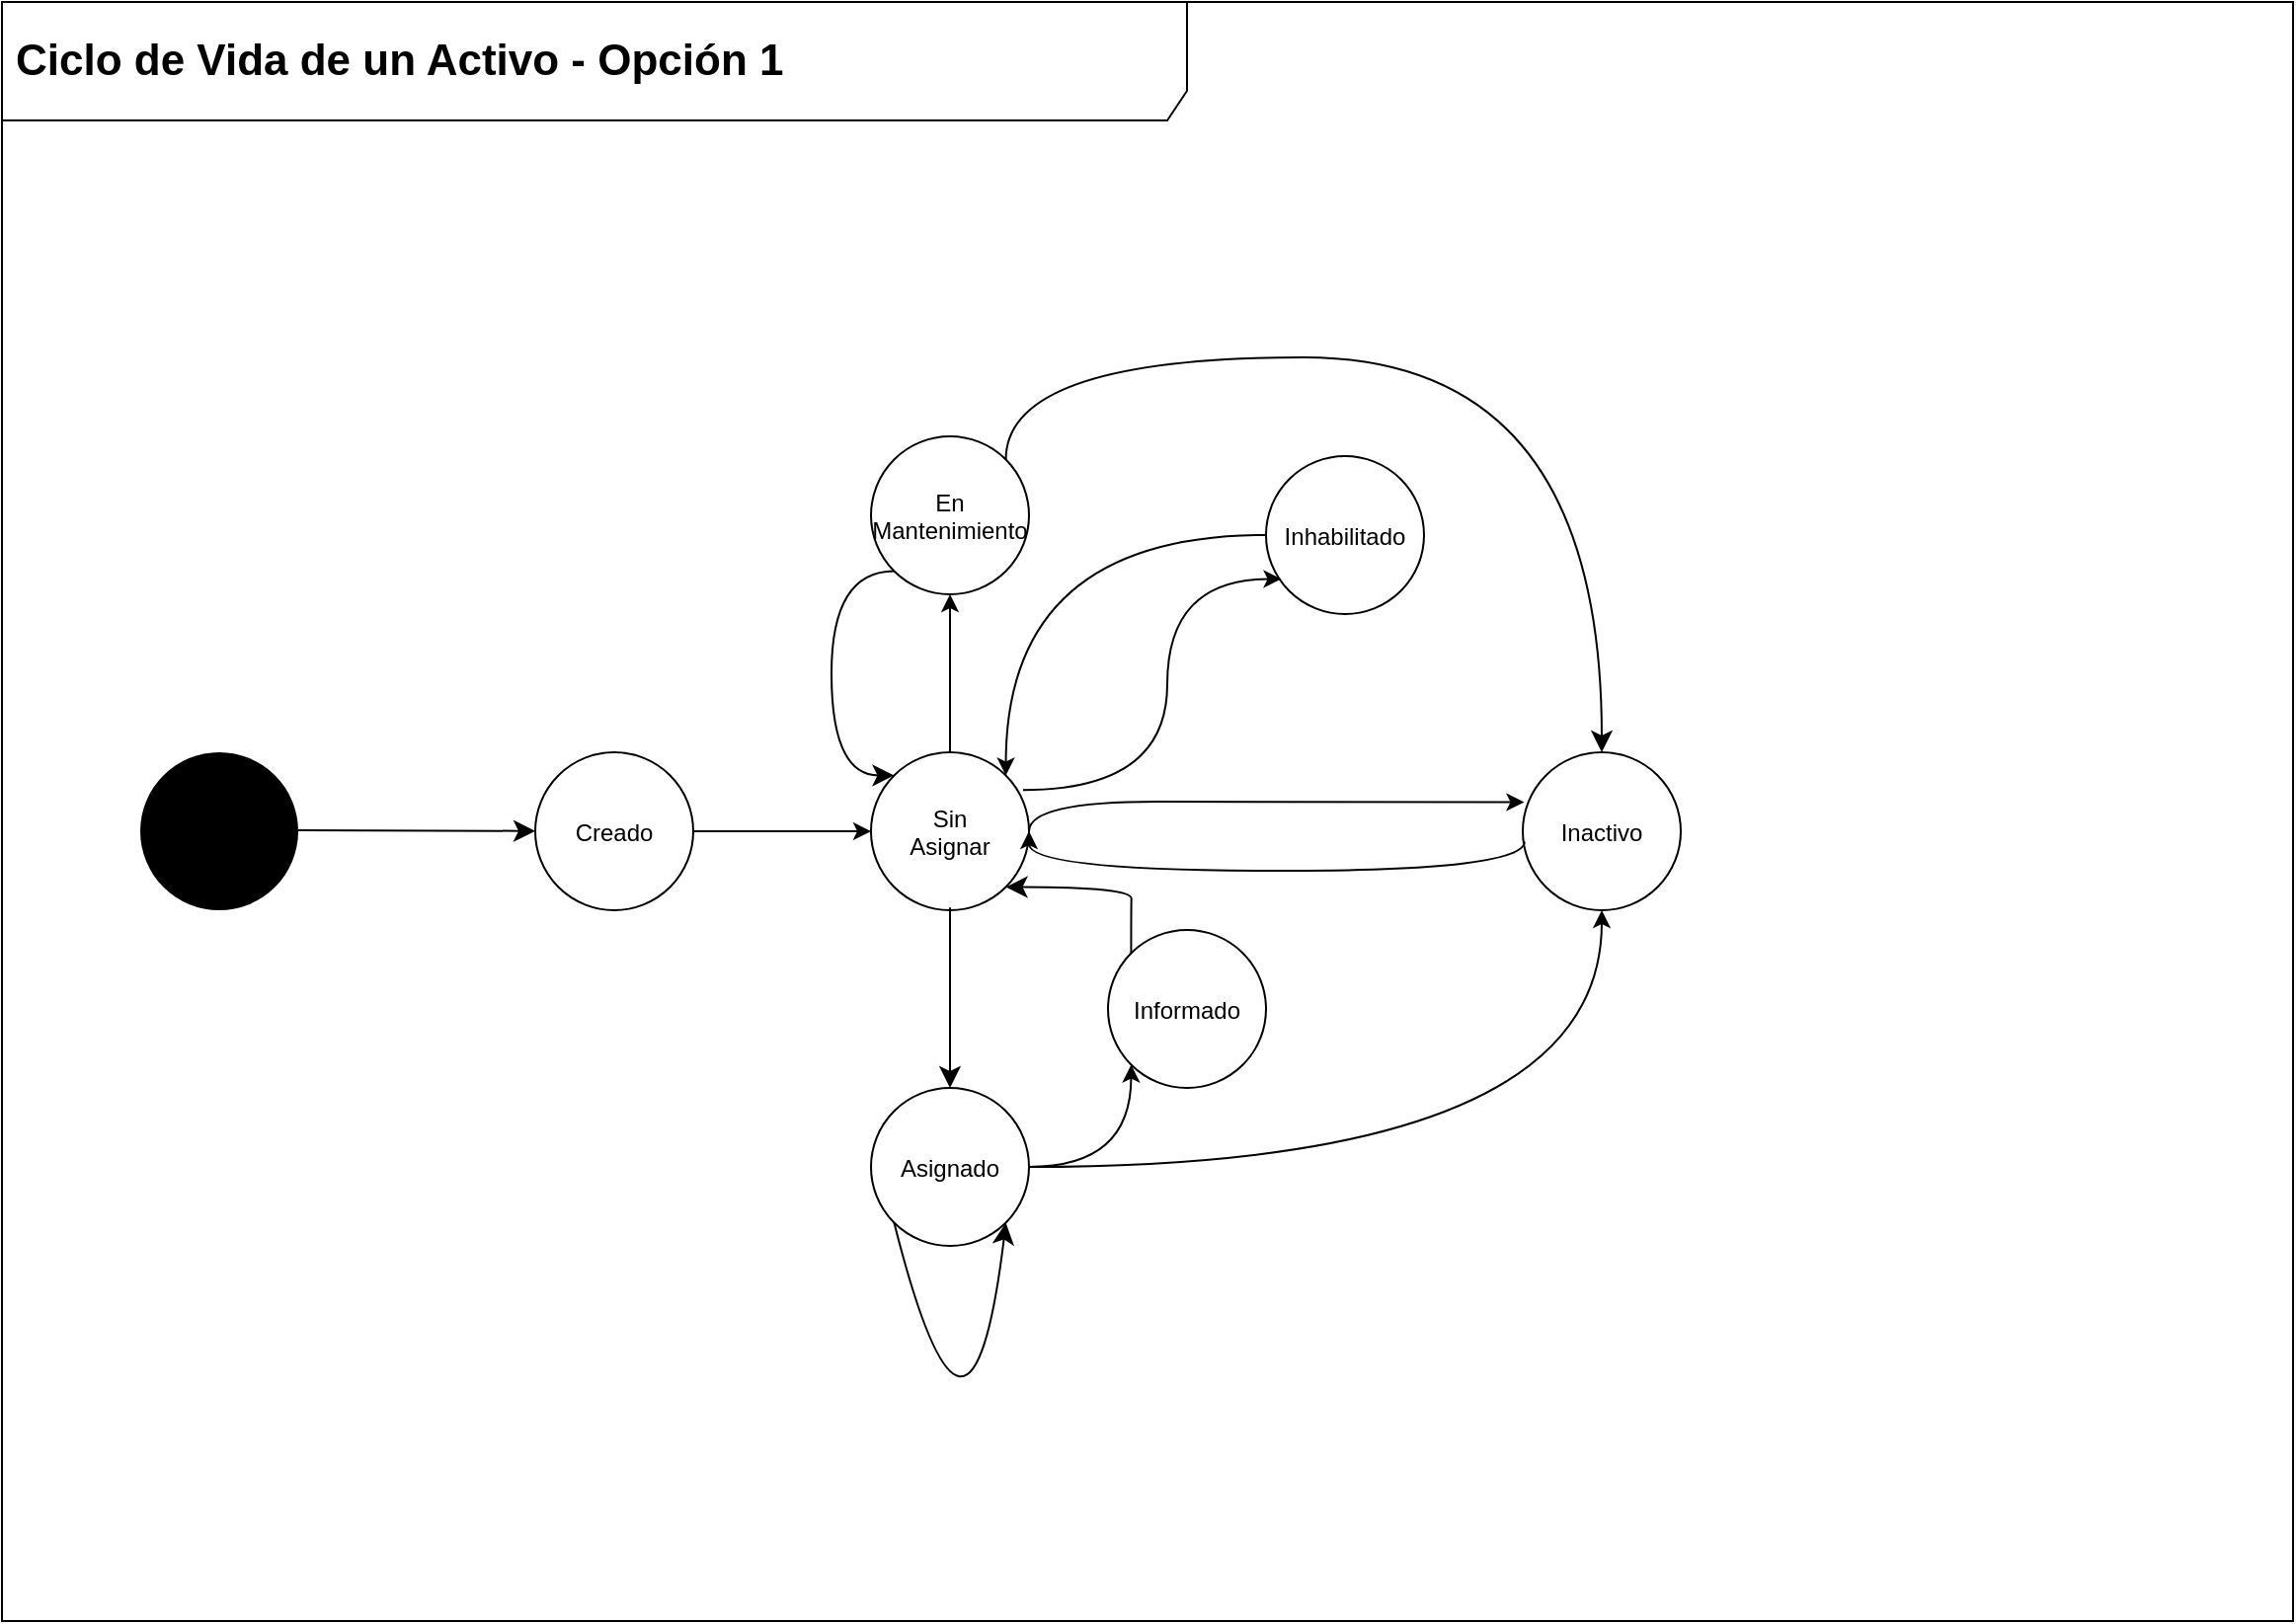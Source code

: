 <mxfile version="16.1.2" type="github">
  <diagram id="9fw6fWgfyL_nY5y5QZao" name="Opción 1">
    <mxGraphModel dx="1724" dy="980" grid="1" gridSize="10" guides="1" tooltips="1" connect="1" arrows="1" fold="1" page="1" pageScale="1" pageWidth="1169" pageHeight="827" math="0" shadow="0">
      <root>
        <mxCell id="0" />
        <mxCell id="1" parent="0" />
        <mxCell id="5fb2iIqXQqe1BXmPkbBv-1" value="" style="ellipse;fillColor=#000000;strokeColor=none;" vertex="1" parent="1">
          <mxGeometry x="70" y="380" width="80" height="80" as="geometry" />
        </mxCell>
        <mxCell id="5fb2iIqXQqe1BXmPkbBv-6" value="" style="edgeStyle=orthogonalEdgeStyle;rounded=0;orthogonalLoop=1;jettySize=auto;html=1;endArrow=classic;endFill=1;curved=1;exitX=1;exitY=0.5;exitDx=0;exitDy=0;entryX=0;entryY=0.5;entryDx=0;entryDy=0;" edge="1" parent="1" source="5fb2iIqXQqe1BXmPkbBv-3" target="5fb2iIqXQqe1BXmPkbBv-5">
          <mxGeometry relative="1" as="geometry" />
        </mxCell>
        <mxCell id="5fb2iIqXQqe1BXmPkbBv-3" value="Creado" style="ellipse;fillColor=#ffffff;strokeColor=#000000;" vertex="1" parent="1">
          <mxGeometry x="270" y="380" width="80" height="80" as="geometry" />
        </mxCell>
        <mxCell id="5fb2iIqXQqe1BXmPkbBv-4" value="" style="endArrow=classic;startArrow=none;endFill=1;startFill=0;endSize=8;html=1;verticalAlign=bottom;labelBackgroundColor=none;strokeWidth=1;rounded=0;" edge="1" parent="1" target="5fb2iIqXQqe1BXmPkbBv-3">
          <mxGeometry width="160" relative="1" as="geometry">
            <mxPoint x="150" y="419.44" as="sourcePoint" />
            <mxPoint x="270" y="419" as="targetPoint" />
          </mxGeometry>
        </mxCell>
        <mxCell id="5fb2iIqXQqe1BXmPkbBv-15" value="" style="edgeStyle=orthogonalEdgeStyle;curved=1;rounded=0;orthogonalLoop=1;jettySize=auto;html=1;endArrow=classic;endFill=1;exitX=0.5;exitY=0;exitDx=0;exitDy=0;entryX=0.5;entryY=1;entryDx=0;entryDy=0;" edge="1" parent="1" source="5fb2iIqXQqe1BXmPkbBv-5" target="5fb2iIqXQqe1BXmPkbBv-14">
          <mxGeometry relative="1" as="geometry">
            <Array as="points">
              <mxPoint x="480" y="340" />
              <mxPoint x="480" y="340" />
            </Array>
          </mxGeometry>
        </mxCell>
        <mxCell id="5fb2iIqXQqe1BXmPkbBv-5" value="Sin&#xa;Asignar" style="ellipse;fillColor=#ffffff;strokeColor=#000000;" vertex="1" parent="1">
          <mxGeometry x="440" y="380" width="80" height="80" as="geometry" />
        </mxCell>
        <mxCell id="5fb2iIqXQqe1BXmPkbBv-10" value="" style="edgeStyle=orthogonalEdgeStyle;curved=1;rounded=0;orthogonalLoop=1;jettySize=auto;html=1;endArrow=classic;endFill=1;entryX=0;entryY=1;entryDx=0;entryDy=0;" edge="1" parent="1" source="5fb2iIqXQqe1BXmPkbBv-7" target="5fb2iIqXQqe1BXmPkbBv-9">
          <mxGeometry relative="1" as="geometry">
            <Array as="points">
              <mxPoint x="572" y="590" />
            </Array>
          </mxGeometry>
        </mxCell>
        <mxCell id="5fb2iIqXQqe1BXmPkbBv-23" value="" style="edgeStyle=orthogonalEdgeStyle;curved=1;rounded=0;orthogonalLoop=1;jettySize=auto;html=1;endArrow=classic;endFill=1;" edge="1" parent="1" source="5fb2iIqXQqe1BXmPkbBv-7" target="5fb2iIqXQqe1BXmPkbBv-22">
          <mxGeometry relative="1" as="geometry" />
        </mxCell>
        <mxCell id="5fb2iIqXQqe1BXmPkbBv-7" value="Asignado" style="ellipse;fillColor=#ffffff;strokeColor=#000000;" vertex="1" parent="1">
          <mxGeometry x="440" y="550" width="80" height="80" as="geometry" />
        </mxCell>
        <mxCell id="5fb2iIqXQqe1BXmPkbBv-9" value="Informado" style="ellipse;fillColor=#ffffff;strokeColor=#000000;" vertex="1" parent="1">
          <mxGeometry x="560" y="470" width="80" height="80" as="geometry" />
        </mxCell>
        <mxCell id="5fb2iIqXQqe1BXmPkbBv-11" value="" style="endArrow=classic;startArrow=none;endFill=1;startFill=0;endSize=8;html=1;verticalAlign=bottom;labelBackgroundColor=none;strokeWidth=1;rounded=0;entryX=1;entryY=1;entryDx=0;entryDy=0;exitX=0;exitY=0;exitDx=0;exitDy=0;edgeStyle=orthogonalEdgeStyle;curved=1;" edge="1" parent="1" source="5fb2iIqXQqe1BXmPkbBv-9" target="5fb2iIqXQqe1BXmPkbBv-5">
          <mxGeometry width="160" relative="1" as="geometry">
            <mxPoint x="160" y="429.44" as="sourcePoint" />
            <mxPoint x="280" y="430" as="targetPoint" />
            <Array as="points">
              <mxPoint x="572" y="460" />
              <mxPoint x="572" y="448" />
            </Array>
          </mxGeometry>
        </mxCell>
        <mxCell id="5fb2iIqXQqe1BXmPkbBv-12" value="" style="endArrow=classic;startArrow=none;endFill=1;startFill=0;endSize=8;html=1;verticalAlign=bottom;labelBackgroundColor=none;strokeWidth=1;rounded=0;exitX=0.5;exitY=1;exitDx=0;exitDy=0;entryX=0.5;entryY=0;entryDx=0;entryDy=0;edgeStyle=orthogonalEdgeStyle;curved=1;" edge="1" parent="1" source="5fb2iIqXQqe1BXmPkbBv-5" target="5fb2iIqXQqe1BXmPkbBv-7">
          <mxGeometry width="160" relative="1" as="geometry">
            <mxPoint x="170" y="439.44" as="sourcePoint" />
            <mxPoint x="290" y="440" as="targetPoint" />
            <Array as="points">
              <mxPoint x="480" y="450" />
              <mxPoint x="480" y="450" />
            </Array>
          </mxGeometry>
        </mxCell>
        <mxCell id="5fb2iIqXQqe1BXmPkbBv-13" value="" style="endArrow=classic;startArrow=none;endFill=1;startFill=0;endSize=8;html=1;verticalAlign=bottom;labelBackgroundColor=none;strokeWidth=1;rounded=0;exitX=0;exitY=1;exitDx=0;exitDy=0;entryX=1;entryY=1;entryDx=0;entryDy=0;edgeStyle=orthogonalEdgeStyle;curved=1;" edge="1" parent="1" source="5fb2iIqXQqe1BXmPkbBv-7" target="5fb2iIqXQqe1BXmPkbBv-7">
          <mxGeometry width="160" relative="1" as="geometry">
            <mxPoint x="180" y="449.44" as="sourcePoint" />
            <mxPoint x="300" y="450" as="targetPoint" />
            <Array as="points">
              <mxPoint x="490" y="770" />
            </Array>
          </mxGeometry>
        </mxCell>
        <mxCell id="5fb2iIqXQqe1BXmPkbBv-14" value="En &#xa;Mantenimiento" style="ellipse;fillColor=#ffffff;strokeColor=#000000;" vertex="1" parent="1">
          <mxGeometry x="440" y="220" width="80" height="80" as="geometry" />
        </mxCell>
        <mxCell id="5fb2iIqXQqe1BXmPkbBv-16" value="Inhabilitado" style="ellipse;fillColor=#ffffff;strokeColor=#000000;" vertex="1" parent="1">
          <mxGeometry x="640" y="230" width="80" height="80" as="geometry" />
        </mxCell>
        <mxCell id="5fb2iIqXQqe1BXmPkbBv-18" value="" style="endArrow=classic;startArrow=none;endFill=1;startFill=0;endSize=8;html=1;verticalAlign=bottom;labelBackgroundColor=none;strokeWidth=1;rounded=0;exitX=0;exitY=1;exitDx=0;exitDy=0;entryX=0;entryY=0;entryDx=0;entryDy=0;edgeStyle=orthogonalEdgeStyle;curved=1;" edge="1" parent="1" source="5fb2iIqXQqe1BXmPkbBv-14" target="5fb2iIqXQqe1BXmPkbBv-5">
          <mxGeometry width="160" relative="1" as="geometry">
            <mxPoint x="190" y="459.44" as="sourcePoint" />
            <mxPoint x="310" y="460" as="targetPoint" />
            <Array as="points">
              <mxPoint x="420" y="288" />
              <mxPoint x="420" y="392" />
            </Array>
          </mxGeometry>
        </mxCell>
        <mxCell id="5fb2iIqXQqe1BXmPkbBv-21" value="" style="edgeStyle=orthogonalEdgeStyle;curved=1;rounded=0;orthogonalLoop=1;jettySize=auto;html=1;endArrow=classic;endFill=1;exitX=0;exitY=0.5;exitDx=0;exitDy=0;entryX=1;entryY=0;entryDx=0;entryDy=0;" edge="1" parent="1" source="5fb2iIqXQqe1BXmPkbBv-16" target="5fb2iIqXQqe1BXmPkbBv-5">
          <mxGeometry relative="1" as="geometry">
            <mxPoint x="530.0" y="260.048" as="sourcePoint" />
            <mxPoint x="850" y="210" as="targetPoint" />
            <Array as="points">
              <mxPoint x="509" y="270" />
            </Array>
          </mxGeometry>
        </mxCell>
        <mxCell id="5fb2iIqXQqe1BXmPkbBv-22" value="Inactivo" style="ellipse;fillColor=#ffffff;strokeColor=#000000;" vertex="1" parent="1">
          <mxGeometry x="770" y="380" width="80" height="80" as="geometry" />
        </mxCell>
        <mxCell id="5fb2iIqXQqe1BXmPkbBv-24" value="" style="endArrow=classic;startArrow=none;endFill=1;startFill=0;endSize=8;html=1;verticalAlign=bottom;labelBackgroundColor=none;strokeWidth=1;rounded=0;exitX=1;exitY=0;exitDx=0;exitDy=0;entryX=0.5;entryY=0;entryDx=0;entryDy=0;edgeStyle=orthogonalEdgeStyle;curved=1;" edge="1" parent="1" source="5fb2iIqXQqe1BXmPkbBv-14" target="5fb2iIqXQqe1BXmPkbBv-22">
          <mxGeometry width="160" relative="1" as="geometry">
            <mxPoint x="461.716" y="298.284" as="sourcePoint" />
            <mxPoint x="461.716" y="401.716" as="targetPoint" />
            <Array as="points">
              <mxPoint x="508" y="180" />
              <mxPoint x="810" y="180" />
            </Array>
          </mxGeometry>
        </mxCell>
        <mxCell id="5fb2iIqXQqe1BXmPkbBv-25" value="" style="edgeStyle=orthogonalEdgeStyle;rounded=0;orthogonalLoop=1;jettySize=auto;html=1;endArrow=classic;endFill=1;curved=1;exitX=1;exitY=0.5;exitDx=0;exitDy=0;entryX=0.009;entryY=0.316;entryDx=0;entryDy=0;entryPerimeter=0;" edge="1" parent="1" source="5fb2iIqXQqe1BXmPkbBv-5" target="5fb2iIqXQqe1BXmPkbBv-22">
          <mxGeometry relative="1" as="geometry">
            <mxPoint x="360" y="430" as="sourcePoint" />
            <mxPoint x="450" y="430" as="targetPoint" />
            <Array as="points">
              <mxPoint x="520" y="405" />
              <mxPoint x="650" y="405" />
            </Array>
          </mxGeometry>
        </mxCell>
        <mxCell id="5fb2iIqXQqe1BXmPkbBv-26" value="" style="edgeStyle=orthogonalEdgeStyle;curved=1;rounded=0;orthogonalLoop=1;jettySize=auto;html=1;endArrow=classic;endFill=1;exitX=0.962;exitY=0.239;exitDx=0;exitDy=0;entryX=0.097;entryY=0.778;entryDx=0;entryDy=0;entryPerimeter=0;exitPerimeter=0;" edge="1" parent="1" source="5fb2iIqXQqe1BXmPkbBv-5" target="5fb2iIqXQqe1BXmPkbBv-16">
          <mxGeometry relative="1" as="geometry">
            <mxPoint x="490" y="390.0" as="sourcePoint" />
            <mxPoint x="490" y="310" as="targetPoint" />
            <Array as="points">
              <mxPoint x="590" y="399" />
              <mxPoint x="590" y="292" />
            </Array>
          </mxGeometry>
        </mxCell>
        <mxCell id="5fb2iIqXQqe1BXmPkbBv-27" value="" style="edgeStyle=orthogonalEdgeStyle;rounded=0;orthogonalLoop=1;jettySize=auto;html=1;endArrow=classic;endFill=1;curved=1;entryX=1;entryY=0.5;entryDx=0;entryDy=0;exitX=0.011;exitY=0.566;exitDx=0;exitDy=0;exitPerimeter=0;" edge="1" parent="1" source="5fb2iIqXQqe1BXmPkbBv-22" target="5fb2iIqXQqe1BXmPkbBv-5">
          <mxGeometry relative="1" as="geometry">
            <mxPoint x="760" y="480" as="sourcePoint" />
            <mxPoint x="780.72" y="415.28" as="targetPoint" />
            <Array as="points">
              <mxPoint x="771" y="440" />
              <mxPoint x="520" y="440" />
            </Array>
          </mxGeometry>
        </mxCell>
        <mxCell id="5fb2iIqXQqe1BXmPkbBv-28" value="&lt;font style=&quot;font-size: 22px&quot;&gt;&lt;b&gt;Ciclo de Vida de un Activo - Opción 1&lt;/b&gt;&lt;/font&gt;" style="shape=umlFrame;whiteSpace=wrap;html=1;width=600;height=60;boundedLbl=1;verticalAlign=middle;align=left;spacingLeft=5;" vertex="1" parent="1">
          <mxGeometry width="1160" height="820" as="geometry" />
        </mxCell>
      </root>
    </mxGraphModel>
  </diagram>
</mxfile>
